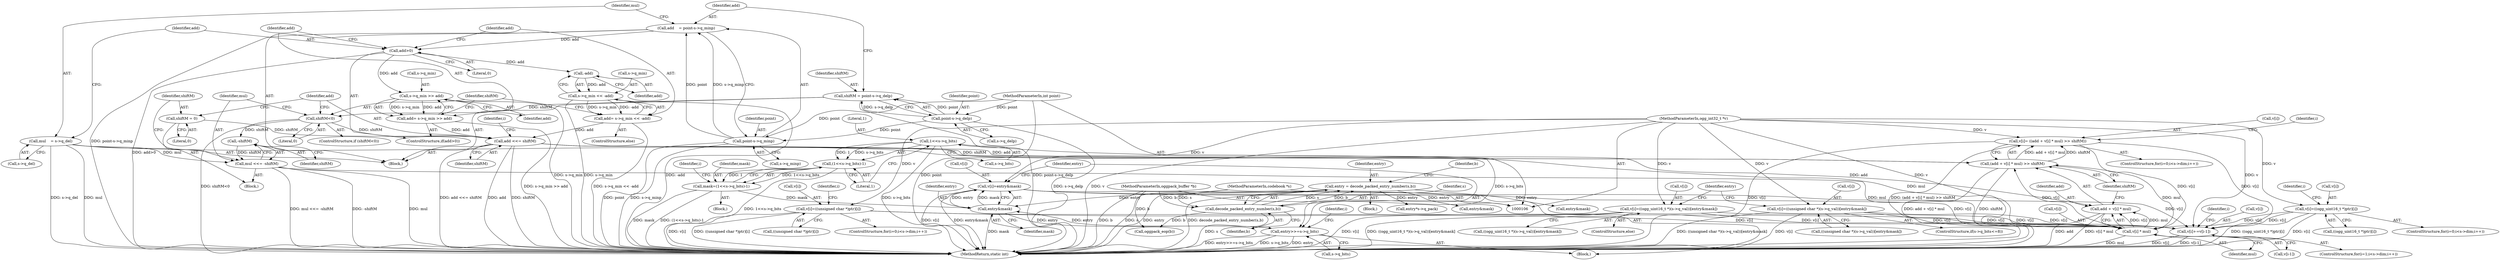 digraph "1_Android_eeb4e45d5683f88488c083ecf142dc89bc3f0b47_1@integer" {
"1000369" [label="(Call,v[i]= ((add + v[i] * mul) >> shiftM))"];
"1000373" [label="(Call,(add + v[i] * mul) >> shiftM)"];
"1000355" [label="(Call,add <<= shiftM)"];
"1000335" [label="(Call,add= s->q_min << -add)"];
"1000337" [label="(Call,s->q_min << -add)"];
"1000341" [label="(Call,-add)"];
"1000324" [label="(Call,add>0)"];
"1000310" [label="(Call,add    = point-s->q_minp)"];
"1000312" [label="(Call,point-s->q_minp)"];
"1000304" [label="(Call,point-s->q_delp)"];
"1000110" [label="(MethodParameterIn,int point)"];
"1000327" [label="(Call,add= s->q_min >> add)"];
"1000329" [label="(Call,s->q_min >> add)"];
"1000352" [label="(Call,shiftM = 0)"];
"1000344" [label="(Call,shiftM<0)"];
"1000302" [label="(Call,shiftM = point-s->q_delp)"];
"1000376" [label="(Call,v[i] * mul)"];
"1000369" [label="(Call,v[i]= ((add + v[i] * mul) >> shiftM))"];
"1000109" [label="(MethodParameterIn,ogg_int32_t *v)"];
"1000286" [label="(Call,v[i]=((ogg_uint16_t *)ptr)[i])"];
"1000264" [label="(Call,v[i]=((unsigned char *)ptr)[i])"];
"1000154" [label="(Call,v[i]=entry&mask)"];
"1000158" [label="(Call,entry&mask)"];
"1000113" [label="(Call,entry = decode_packed_entry_number(s,b))"];
"1000115" [label="(Call,decode_packed_entry_number(s,b))"];
"1000107" [label="(MethodParameterIn,codebook *s)"];
"1000108" [label="(MethodParameterIn,oggpack_buffer *b)"];
"1000161" [label="(Call,entry>>=s->q_bits)"];
"1000136" [label="(Call,1<<s->q_bits)"];
"1000133" [label="(Call,mask=(1<<s->q_bits)-1)"];
"1000135" [label="(Call,(1<<s->q_bits)-1)"];
"1000211" [label="(Call,v[i]=((ogg_uint16_t *)(s->q_val))[entry&mask])"];
"1000197" [label="(Call,v[i]=((unsigned char *)(s->q_val))[entry&mask])"];
"1000348" [label="(Call,mul <<= -shiftM)"];
"1000318" [label="(Call,mul    = s->q_del)"];
"1000350" [label="(Call,-shiftM)"];
"1000397" [label="(Call,v[i]+=v[i-1])"];
"1000374" [label="(Call,add + v[i] * mul)"];
"1000396" [label="(Identifier,i)"];
"1000381" [label="(Identifier,shiftM)"];
"1000334" [label="(ControlStructure,else)"];
"1000354" [label="(Literal,0)"];
"1000314" [label="(Call,s->q_minp)"];
"1000330" [label="(Call,s->q_min)"];
"1000153" [label="(Block,)"];
"1000155" [label="(Call,v[i])"];
"1000386" [label="(ControlStructure,for(i=1;i<s->dim;i++))"];
"1000300" [label="(Block,)"];
"1000351" [label="(Identifier,shiftM)"];
"1000370" [label="(Call,v[i])"];
"1000111" [label="(Block,)"];
"1000198" [label="(Call,v[i])"];
"1000342" [label="(Identifier,add)"];
"1000345" [label="(Identifier,shiftM)"];
"1000241" [label="(Call,entry*s->q_pack)"];
"1000318" [label="(Call,mul    = s->q_del)"];
"1000212" [label="(Call,v[i])"];
"1000328" [label="(Identifier,add)"];
"1000114" [label="(Identifier,entry)"];
"1000335" [label="(Call,add= s->q_min << -add)"];
"1000302" [label="(Call,shiftM = point-s->q_delp)"];
"1000121" [label="(Identifier,b)"];
"1000210" [label="(ControlStructure,else)"];
"1000350" [label="(Call,-shiftM)"];
"1000320" [label="(Call,s->q_del)"];
"1000344" [label="(Call,shiftM<0)"];
"1000141" [label="(Literal,1)"];
"1000162" [label="(Identifier,entry)"];
"1000108" [label="(MethodParameterIn,oggpack_buffer *b)"];
"1000408" [label="(MethodReturn,static int)"];
"1000163" [label="(Call,s->q_bits)"];
"1000265" [label="(Call,v[i])"];
"1000375" [label="(Identifier,add)"];
"1000325" [label="(Identifier,add)"];
"1000312" [label="(Call,point-s->q_minp)"];
"1000346" [label="(Literal,0)"];
"1000135" [label="(Call,(1<<s->q_bits)-1)"];
"1000275" [label="(ControlStructure,for(i=0;i<s->dim;i++))"];
"1000134" [label="(Identifier,mask)"];
"1000376" [label="(Call,v[i] * mul)"];
"1000305" [label="(Identifier,point)"];
"1000152" [label="(Identifier,i)"];
"1000324" [label="(Call,add>0)"];
"1000207" [label="(Call,entry&mask)"];
"1000341" [label="(Call,-add)"];
"1000303" [label="(Identifier,shiftM)"];
"1000263" [label="(Identifier,i)"];
"1000158" [label="(Call,entry&mask)"];
"1000116" [label="(Identifier,s)"];
"1000137" [label="(Literal,1)"];
"1000285" [label="(Identifier,i)"];
"1000191" [label="(ControlStructure,if(s->q_bits<=8))"];
"1000352" [label="(Call,shiftM = 0)"];
"1000327" [label="(Call,add= s->q_min >> add)"];
"1000337" [label="(Call,s->q_min << -add)"];
"1000336" [label="(Identifier,add)"];
"1000154" [label="(Call,v[i]=entry&mask)"];
"1000373" [label="(Call,(add + v[i] * mul) >> shiftM)"];
"1000117" [label="(Identifier,b)"];
"1000138" [label="(Call,s->q_bits)"];
"1000268" [label="(Call,((unsigned char *)ptr)[i])"];
"1000323" [label="(ControlStructure,if(add>0))"];
"1000110" [label="(MethodParameterIn,int point)"];
"1000353" [label="(Identifier,shiftM)"];
"1000253" [label="(ControlStructure,for(i=0;i<s->dim;i++))"];
"1000374" [label="(Call,add + v[i] * mul)"];
"1000113" [label="(Call,entry = decode_packed_entry_number(s,b))"];
"1000311" [label="(Identifier,add)"];
"1000397" [label="(Call,v[i]+=v[i-1])"];
"1000347" [label="(Block,)"];
"1000349" [label="(Identifier,mul)"];
"1000357" [label="(Identifier,shiftM)"];
"1000356" [label="(Identifier,add)"];
"1000310" [label="(Call,add    = point-s->q_minp)"];
"1000107" [label="(MethodParameterIn,codebook *s)"];
"1000211" [label="(Call,v[i]=((ogg_uint16_t *)(s->q_val))[entry&mask])"];
"1000197" [label="(Call,v[i]=((unsigned char *)(s->q_val))[entry&mask])"];
"1000287" [label="(Call,v[i])"];
"1000326" [label="(Literal,0)"];
"1000333" [label="(Identifier,add)"];
"1000304" [label="(Call,point-s->q_delp)"];
"1000225" [label="(Identifier,entry)"];
"1000329" [label="(Call,s->q_min >> add)"];
"1000360" [label="(Identifier,i)"];
"1000286" [label="(Call,v[i]=((ogg_uint16_t *)ptr)[i])"];
"1000380" [label="(Identifier,mul)"];
"1000338" [label="(Call,s->q_min)"];
"1000109" [label="(MethodParameterIn,ogg_int32_t *v)"];
"1000144" [label="(Identifier,i)"];
"1000369" [label="(Call,v[i]= ((add + v[i] * mul) >> shiftM))"];
"1000348" [label="(Call,mul <<= -shiftM)"];
"1000115" [label="(Call,decode_packed_entry_number(s,b))"];
"1000136" [label="(Call,1<<s->q_bits)"];
"1000319" [label="(Identifier,mul)"];
"1000161" [label="(Call,entry>>=s->q_bits)"];
"1000160" [label="(Identifier,mask)"];
"1000355" [label="(Call,add <<= shiftM)"];
"1000377" [label="(Call,v[i])"];
"1000131" [label="(Block,)"];
"1000290" [label="(Call,((ogg_uint16_t *)ptr)[i])"];
"1000133" [label="(Call,mask=(1<<s->q_bits)-1)"];
"1000221" [label="(Call,entry&mask)"];
"1000401" [label="(Call,v[i-1])"];
"1000313" [label="(Identifier,point)"];
"1000398" [label="(Call,v[i])"];
"1000201" [label="(Call,((unsigned char *)(s->q_val))[entry&mask])"];
"1000306" [label="(Call,s->q_delp)"];
"1000120" [label="(Call,oggpack_eop(b))"];
"1000264" [label="(Call,v[i]=((unsigned char *)ptr)[i])"];
"1000159" [label="(Identifier,entry)"];
"1000343" [label="(ControlStructure,if (shiftM<0))"];
"1000368" [label="(Identifier,i)"];
"1000358" [label="(ControlStructure,for(i=0;i<s->dim;i++))"];
"1000215" [label="(Call,((ogg_uint16_t *)(s->q_val))[entry&mask])"];
"1000369" -> "1000358"  [label="AST: "];
"1000369" -> "1000373"  [label="CFG: "];
"1000370" -> "1000369"  [label="AST: "];
"1000373" -> "1000369"  [label="AST: "];
"1000368" -> "1000369"  [label="CFG: "];
"1000369" -> "1000408"  [label="DDG: v[i]"];
"1000369" -> "1000408"  [label="DDG: (add + v[i] * mul) >> shiftM"];
"1000373" -> "1000369"  [label="DDG: add + v[i] * mul"];
"1000373" -> "1000369"  [label="DDG: shiftM"];
"1000109" -> "1000369"  [label="DDG: v"];
"1000369" -> "1000376"  [label="DDG: v[i]"];
"1000369" -> "1000397"  [label="DDG: v[i]"];
"1000373" -> "1000381"  [label="CFG: "];
"1000374" -> "1000373"  [label="AST: "];
"1000381" -> "1000373"  [label="AST: "];
"1000373" -> "1000408"  [label="DDG: add + v[i] * mul"];
"1000373" -> "1000408"  [label="DDG: shiftM"];
"1000355" -> "1000373"  [label="DDG: add"];
"1000355" -> "1000373"  [label="DDG: shiftM"];
"1000376" -> "1000373"  [label="DDG: v[i]"];
"1000376" -> "1000373"  [label="DDG: mul"];
"1000355" -> "1000300"  [label="AST: "];
"1000355" -> "1000357"  [label="CFG: "];
"1000356" -> "1000355"  [label="AST: "];
"1000357" -> "1000355"  [label="AST: "];
"1000360" -> "1000355"  [label="CFG: "];
"1000355" -> "1000408"  [label="DDG: add"];
"1000355" -> "1000408"  [label="DDG: shiftM"];
"1000355" -> "1000408"  [label="DDG: add <<= shiftM"];
"1000335" -> "1000355"  [label="DDG: add"];
"1000327" -> "1000355"  [label="DDG: add"];
"1000352" -> "1000355"  [label="DDG: shiftM"];
"1000344" -> "1000355"  [label="DDG: shiftM"];
"1000355" -> "1000374"  [label="DDG: add"];
"1000335" -> "1000334"  [label="AST: "];
"1000335" -> "1000337"  [label="CFG: "];
"1000336" -> "1000335"  [label="AST: "];
"1000337" -> "1000335"  [label="AST: "];
"1000345" -> "1000335"  [label="CFG: "];
"1000335" -> "1000408"  [label="DDG: s->q_min << -add"];
"1000337" -> "1000335"  [label="DDG: s->q_min"];
"1000337" -> "1000335"  [label="DDG: -add"];
"1000337" -> "1000341"  [label="CFG: "];
"1000338" -> "1000337"  [label="AST: "];
"1000341" -> "1000337"  [label="AST: "];
"1000337" -> "1000408"  [label="DDG: s->q_min"];
"1000337" -> "1000408"  [label="DDG: -add"];
"1000341" -> "1000337"  [label="DDG: add"];
"1000341" -> "1000342"  [label="CFG: "];
"1000342" -> "1000341"  [label="AST: "];
"1000324" -> "1000341"  [label="DDG: add"];
"1000324" -> "1000323"  [label="AST: "];
"1000324" -> "1000326"  [label="CFG: "];
"1000325" -> "1000324"  [label="AST: "];
"1000326" -> "1000324"  [label="AST: "];
"1000328" -> "1000324"  [label="CFG: "];
"1000336" -> "1000324"  [label="CFG: "];
"1000324" -> "1000408"  [label="DDG: add>0"];
"1000310" -> "1000324"  [label="DDG: add"];
"1000324" -> "1000329"  [label="DDG: add"];
"1000310" -> "1000300"  [label="AST: "];
"1000310" -> "1000312"  [label="CFG: "];
"1000311" -> "1000310"  [label="AST: "];
"1000312" -> "1000310"  [label="AST: "];
"1000319" -> "1000310"  [label="CFG: "];
"1000310" -> "1000408"  [label="DDG: point-s->q_minp"];
"1000312" -> "1000310"  [label="DDG: point"];
"1000312" -> "1000310"  [label="DDG: s->q_minp"];
"1000312" -> "1000314"  [label="CFG: "];
"1000313" -> "1000312"  [label="AST: "];
"1000314" -> "1000312"  [label="AST: "];
"1000312" -> "1000408"  [label="DDG: point"];
"1000312" -> "1000408"  [label="DDG: s->q_minp"];
"1000304" -> "1000312"  [label="DDG: point"];
"1000110" -> "1000312"  [label="DDG: point"];
"1000304" -> "1000302"  [label="AST: "];
"1000304" -> "1000306"  [label="CFG: "];
"1000305" -> "1000304"  [label="AST: "];
"1000306" -> "1000304"  [label="AST: "];
"1000302" -> "1000304"  [label="CFG: "];
"1000304" -> "1000408"  [label="DDG: s->q_delp"];
"1000304" -> "1000302"  [label="DDG: point"];
"1000304" -> "1000302"  [label="DDG: s->q_delp"];
"1000110" -> "1000304"  [label="DDG: point"];
"1000110" -> "1000106"  [label="AST: "];
"1000110" -> "1000408"  [label="DDG: point"];
"1000327" -> "1000323"  [label="AST: "];
"1000327" -> "1000329"  [label="CFG: "];
"1000328" -> "1000327"  [label="AST: "];
"1000329" -> "1000327"  [label="AST: "];
"1000345" -> "1000327"  [label="CFG: "];
"1000327" -> "1000408"  [label="DDG: s->q_min >> add"];
"1000329" -> "1000327"  [label="DDG: s->q_min"];
"1000329" -> "1000327"  [label="DDG: add"];
"1000329" -> "1000333"  [label="CFG: "];
"1000330" -> "1000329"  [label="AST: "];
"1000333" -> "1000329"  [label="AST: "];
"1000329" -> "1000408"  [label="DDG: s->q_min"];
"1000352" -> "1000347"  [label="AST: "];
"1000352" -> "1000354"  [label="CFG: "];
"1000353" -> "1000352"  [label="AST: "];
"1000354" -> "1000352"  [label="AST: "];
"1000356" -> "1000352"  [label="CFG: "];
"1000344" -> "1000343"  [label="AST: "];
"1000344" -> "1000346"  [label="CFG: "];
"1000345" -> "1000344"  [label="AST: "];
"1000346" -> "1000344"  [label="AST: "];
"1000349" -> "1000344"  [label="CFG: "];
"1000356" -> "1000344"  [label="CFG: "];
"1000344" -> "1000408"  [label="DDG: shiftM<0"];
"1000302" -> "1000344"  [label="DDG: shiftM"];
"1000344" -> "1000350"  [label="DDG: shiftM"];
"1000302" -> "1000300"  [label="AST: "];
"1000303" -> "1000302"  [label="AST: "];
"1000311" -> "1000302"  [label="CFG: "];
"1000302" -> "1000408"  [label="DDG: point-s->q_delp"];
"1000376" -> "1000374"  [label="AST: "];
"1000376" -> "1000380"  [label="CFG: "];
"1000377" -> "1000376"  [label="AST: "];
"1000380" -> "1000376"  [label="AST: "];
"1000374" -> "1000376"  [label="CFG: "];
"1000376" -> "1000408"  [label="DDG: mul"];
"1000376" -> "1000374"  [label="DDG: v[i]"];
"1000376" -> "1000374"  [label="DDG: mul"];
"1000286" -> "1000376"  [label="DDG: v[i]"];
"1000264" -> "1000376"  [label="DDG: v[i]"];
"1000154" -> "1000376"  [label="DDG: v[i]"];
"1000211" -> "1000376"  [label="DDG: v[i]"];
"1000197" -> "1000376"  [label="DDG: v[i]"];
"1000109" -> "1000376"  [label="DDG: v"];
"1000348" -> "1000376"  [label="DDG: mul"];
"1000318" -> "1000376"  [label="DDG: mul"];
"1000109" -> "1000106"  [label="AST: "];
"1000109" -> "1000408"  [label="DDG: v"];
"1000109" -> "1000154"  [label="DDG: v"];
"1000109" -> "1000197"  [label="DDG: v"];
"1000109" -> "1000211"  [label="DDG: v"];
"1000109" -> "1000264"  [label="DDG: v"];
"1000109" -> "1000286"  [label="DDG: v"];
"1000109" -> "1000397"  [label="DDG: v"];
"1000286" -> "1000275"  [label="AST: "];
"1000286" -> "1000290"  [label="CFG: "];
"1000287" -> "1000286"  [label="AST: "];
"1000290" -> "1000286"  [label="AST: "];
"1000285" -> "1000286"  [label="CFG: "];
"1000286" -> "1000408"  [label="DDG: ((ogg_uint16_t *)ptr)[i]"];
"1000286" -> "1000408"  [label="DDG: v[i]"];
"1000286" -> "1000397"  [label="DDG: v[i]"];
"1000264" -> "1000253"  [label="AST: "];
"1000264" -> "1000268"  [label="CFG: "];
"1000265" -> "1000264"  [label="AST: "];
"1000268" -> "1000264"  [label="AST: "];
"1000263" -> "1000264"  [label="CFG: "];
"1000264" -> "1000408"  [label="DDG: v[i]"];
"1000264" -> "1000408"  [label="DDG: ((unsigned char *)ptr)[i]"];
"1000264" -> "1000397"  [label="DDG: v[i]"];
"1000154" -> "1000153"  [label="AST: "];
"1000154" -> "1000158"  [label="CFG: "];
"1000155" -> "1000154"  [label="AST: "];
"1000158" -> "1000154"  [label="AST: "];
"1000162" -> "1000154"  [label="CFG: "];
"1000154" -> "1000408"  [label="DDG: v[i]"];
"1000154" -> "1000408"  [label="DDG: entry&mask"];
"1000158" -> "1000154"  [label="DDG: entry"];
"1000158" -> "1000154"  [label="DDG: mask"];
"1000154" -> "1000397"  [label="DDG: v[i]"];
"1000158" -> "1000160"  [label="CFG: "];
"1000159" -> "1000158"  [label="AST: "];
"1000160" -> "1000158"  [label="AST: "];
"1000158" -> "1000408"  [label="DDG: mask"];
"1000113" -> "1000158"  [label="DDG: entry"];
"1000161" -> "1000158"  [label="DDG: entry"];
"1000133" -> "1000158"  [label="DDG: mask"];
"1000158" -> "1000161"  [label="DDG: entry"];
"1000113" -> "1000111"  [label="AST: "];
"1000113" -> "1000115"  [label="CFG: "];
"1000114" -> "1000113"  [label="AST: "];
"1000115" -> "1000113"  [label="AST: "];
"1000121" -> "1000113"  [label="CFG: "];
"1000113" -> "1000408"  [label="DDG: entry"];
"1000113" -> "1000408"  [label="DDG: decode_packed_entry_number(s,b)"];
"1000115" -> "1000113"  [label="DDG: s"];
"1000115" -> "1000113"  [label="DDG: b"];
"1000113" -> "1000207"  [label="DDG: entry"];
"1000113" -> "1000221"  [label="DDG: entry"];
"1000113" -> "1000241"  [label="DDG: entry"];
"1000115" -> "1000117"  [label="CFG: "];
"1000116" -> "1000115"  [label="AST: "];
"1000117" -> "1000115"  [label="AST: "];
"1000115" -> "1000408"  [label="DDG: s"];
"1000107" -> "1000115"  [label="DDG: s"];
"1000108" -> "1000115"  [label="DDG: b"];
"1000115" -> "1000120"  [label="DDG: b"];
"1000107" -> "1000106"  [label="AST: "];
"1000107" -> "1000408"  [label="DDG: s"];
"1000108" -> "1000106"  [label="AST: "];
"1000108" -> "1000408"  [label="DDG: b"];
"1000108" -> "1000120"  [label="DDG: b"];
"1000161" -> "1000153"  [label="AST: "];
"1000161" -> "1000163"  [label="CFG: "];
"1000162" -> "1000161"  [label="AST: "];
"1000163" -> "1000161"  [label="AST: "];
"1000152" -> "1000161"  [label="CFG: "];
"1000161" -> "1000408"  [label="DDG: s->q_bits"];
"1000161" -> "1000408"  [label="DDG: entry"];
"1000161" -> "1000408"  [label="DDG: entry>>=s->q_bits"];
"1000136" -> "1000161"  [label="DDG: s->q_bits"];
"1000136" -> "1000135"  [label="AST: "];
"1000136" -> "1000138"  [label="CFG: "];
"1000137" -> "1000136"  [label="AST: "];
"1000138" -> "1000136"  [label="AST: "];
"1000141" -> "1000136"  [label="CFG: "];
"1000136" -> "1000408"  [label="DDG: s->q_bits"];
"1000136" -> "1000135"  [label="DDG: 1"];
"1000136" -> "1000135"  [label="DDG: s->q_bits"];
"1000133" -> "1000131"  [label="AST: "];
"1000133" -> "1000135"  [label="CFG: "];
"1000134" -> "1000133"  [label="AST: "];
"1000135" -> "1000133"  [label="AST: "];
"1000144" -> "1000133"  [label="CFG: "];
"1000133" -> "1000408"  [label="DDG: mask"];
"1000133" -> "1000408"  [label="DDG: (1<<s->q_bits)-1"];
"1000135" -> "1000133"  [label="DDG: 1<<s->q_bits"];
"1000135" -> "1000133"  [label="DDG: 1"];
"1000135" -> "1000141"  [label="CFG: "];
"1000141" -> "1000135"  [label="AST: "];
"1000135" -> "1000408"  [label="DDG: 1<<s->q_bits"];
"1000211" -> "1000210"  [label="AST: "];
"1000211" -> "1000215"  [label="CFG: "];
"1000212" -> "1000211"  [label="AST: "];
"1000215" -> "1000211"  [label="AST: "];
"1000225" -> "1000211"  [label="CFG: "];
"1000211" -> "1000408"  [label="DDG: v[i]"];
"1000211" -> "1000408"  [label="DDG: ((ogg_uint16_t *)(s->q_val))[entry&mask]"];
"1000211" -> "1000397"  [label="DDG: v[i]"];
"1000197" -> "1000191"  [label="AST: "];
"1000197" -> "1000201"  [label="CFG: "];
"1000198" -> "1000197"  [label="AST: "];
"1000201" -> "1000197"  [label="AST: "];
"1000225" -> "1000197"  [label="CFG: "];
"1000197" -> "1000408"  [label="DDG: ((unsigned char *)(s->q_val))[entry&mask]"];
"1000197" -> "1000408"  [label="DDG: v[i]"];
"1000197" -> "1000397"  [label="DDG: v[i]"];
"1000348" -> "1000347"  [label="AST: "];
"1000348" -> "1000350"  [label="CFG: "];
"1000349" -> "1000348"  [label="AST: "];
"1000350" -> "1000348"  [label="AST: "];
"1000353" -> "1000348"  [label="CFG: "];
"1000348" -> "1000408"  [label="DDG: mul"];
"1000348" -> "1000408"  [label="DDG: mul <<= -shiftM"];
"1000348" -> "1000408"  [label="DDG: -shiftM"];
"1000318" -> "1000348"  [label="DDG: mul"];
"1000350" -> "1000348"  [label="DDG: shiftM"];
"1000318" -> "1000300"  [label="AST: "];
"1000318" -> "1000320"  [label="CFG: "];
"1000319" -> "1000318"  [label="AST: "];
"1000320" -> "1000318"  [label="AST: "];
"1000325" -> "1000318"  [label="CFG: "];
"1000318" -> "1000408"  [label="DDG: s->q_del"];
"1000318" -> "1000408"  [label="DDG: mul"];
"1000350" -> "1000351"  [label="CFG: "];
"1000351" -> "1000350"  [label="AST: "];
"1000397" -> "1000386"  [label="AST: "];
"1000397" -> "1000401"  [label="CFG: "];
"1000398" -> "1000397"  [label="AST: "];
"1000401" -> "1000397"  [label="AST: "];
"1000396" -> "1000397"  [label="CFG: "];
"1000397" -> "1000408"  [label="DDG: v[i]"];
"1000397" -> "1000408"  [label="DDG: v[i-1]"];
"1000375" -> "1000374"  [label="AST: "];
"1000381" -> "1000374"  [label="CFG: "];
"1000374" -> "1000408"  [label="DDG: v[i] * mul"];
"1000374" -> "1000408"  [label="DDG: add"];
}
